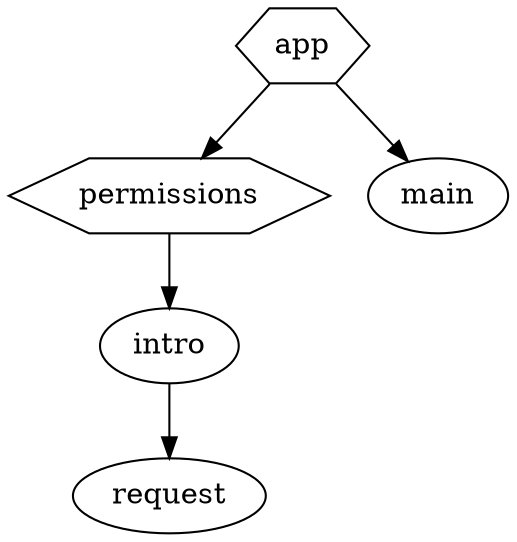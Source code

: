 digraph SampleApp {
  package = "ru.kode.way.sample"

  app [type = flow, shape=hexagon, resultType = "ru.kode.way.sample.app.routing.AppFlowResult"]
  permissions [type = flow, shape=hexagon, resultType = "ru.kode.way.sample.core.routing.FlowResult"]
  main [type = flow]

  app -> permissions -> intro -> request

  app -> main
}
